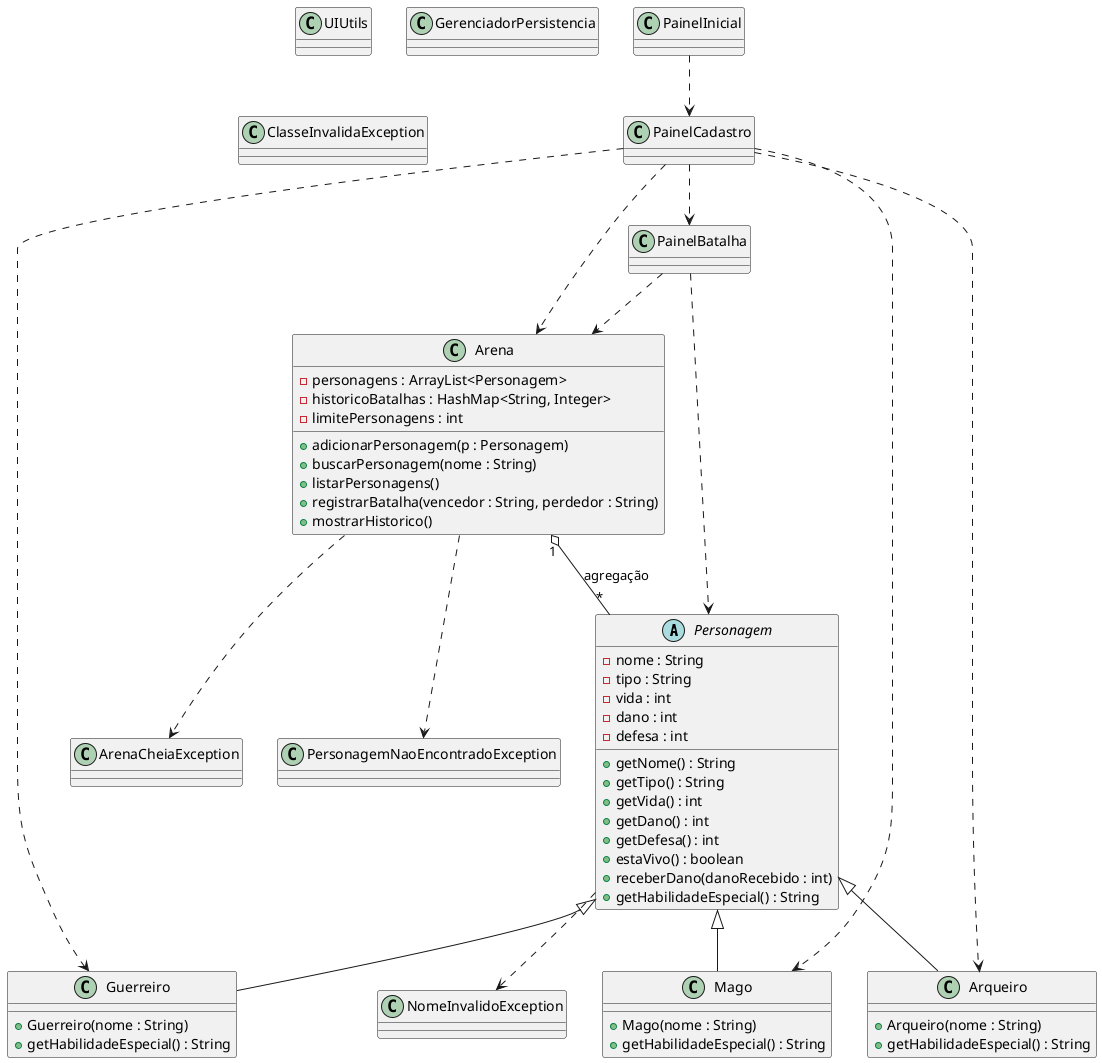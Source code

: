 @startuml
' Definição dos personagens
abstract class Personagem {
    - nome : String
    - tipo : String
    - vida : int
    - dano : int
    - defesa : int
    + getNome() : String
    + getTipo() : String
    + getVida() : int
    + getDano() : int
    + getDefesa() : int
    + estaVivo() : boolean
    + receberDano(danoRecebido : int)
    + getHabilidadeEspecial() : String
}

class Guerreiro {
    + Guerreiro(nome : String)
    + getHabilidadeEspecial() : String
}

class Mago {
    + Mago(nome : String)
    + getHabilidadeEspecial() : String
}

class Arqueiro {
    + Arqueiro(nome : String)
    + getHabilidadeEspecial() : String
}

Personagem <|-- Guerreiro
Personagem <|-- Mago
Personagem <|-- Arqueiro

' Arena e coleções
class Arena {
    - personagens : ArrayList<Personagem>
    - historicoBatalhas : HashMap<String, Integer>
    - limitePersonagens : int
    + adicionarPersonagem(p : Personagem)
    + buscarPersonagem(nome : String)
    + listarPersonagens()
    + registrarBatalha(vencedor : String, perdedor : String)
    + mostrarHistorico()
}

Arena "1" o-- "*" Personagem : agregação

' Painéis principais
class PainelInicial
class PainelCadastro
class PainelBatalha

' Utilitário de interface
class UIUtils

' Gerenciamento de persistência
class GerenciadorPersistencia

' Exceções personalizadas
class NomeInvalidoException
class ArenaCheiaException
class ClasseInvalidaException
class PersonagemNaoEncontradoException

' Relações de uso
PainelCadastro ..> Guerreiro
PainelCadastro ..> Mago
PainelCadastro ..> Arqueiro
PainelCadastro ..> Arena
PainelBatalha ..> Personagem
PainelBatalha ..> Arena
PainelInicial ..> PainelCadastro
PainelCadastro ..> PainelBatalha

Arena ..> PersonagemNaoEncontradoException
Arena ..> ArenaCheiaException
Personagem ..> NomeInvalidoException

@enduml 